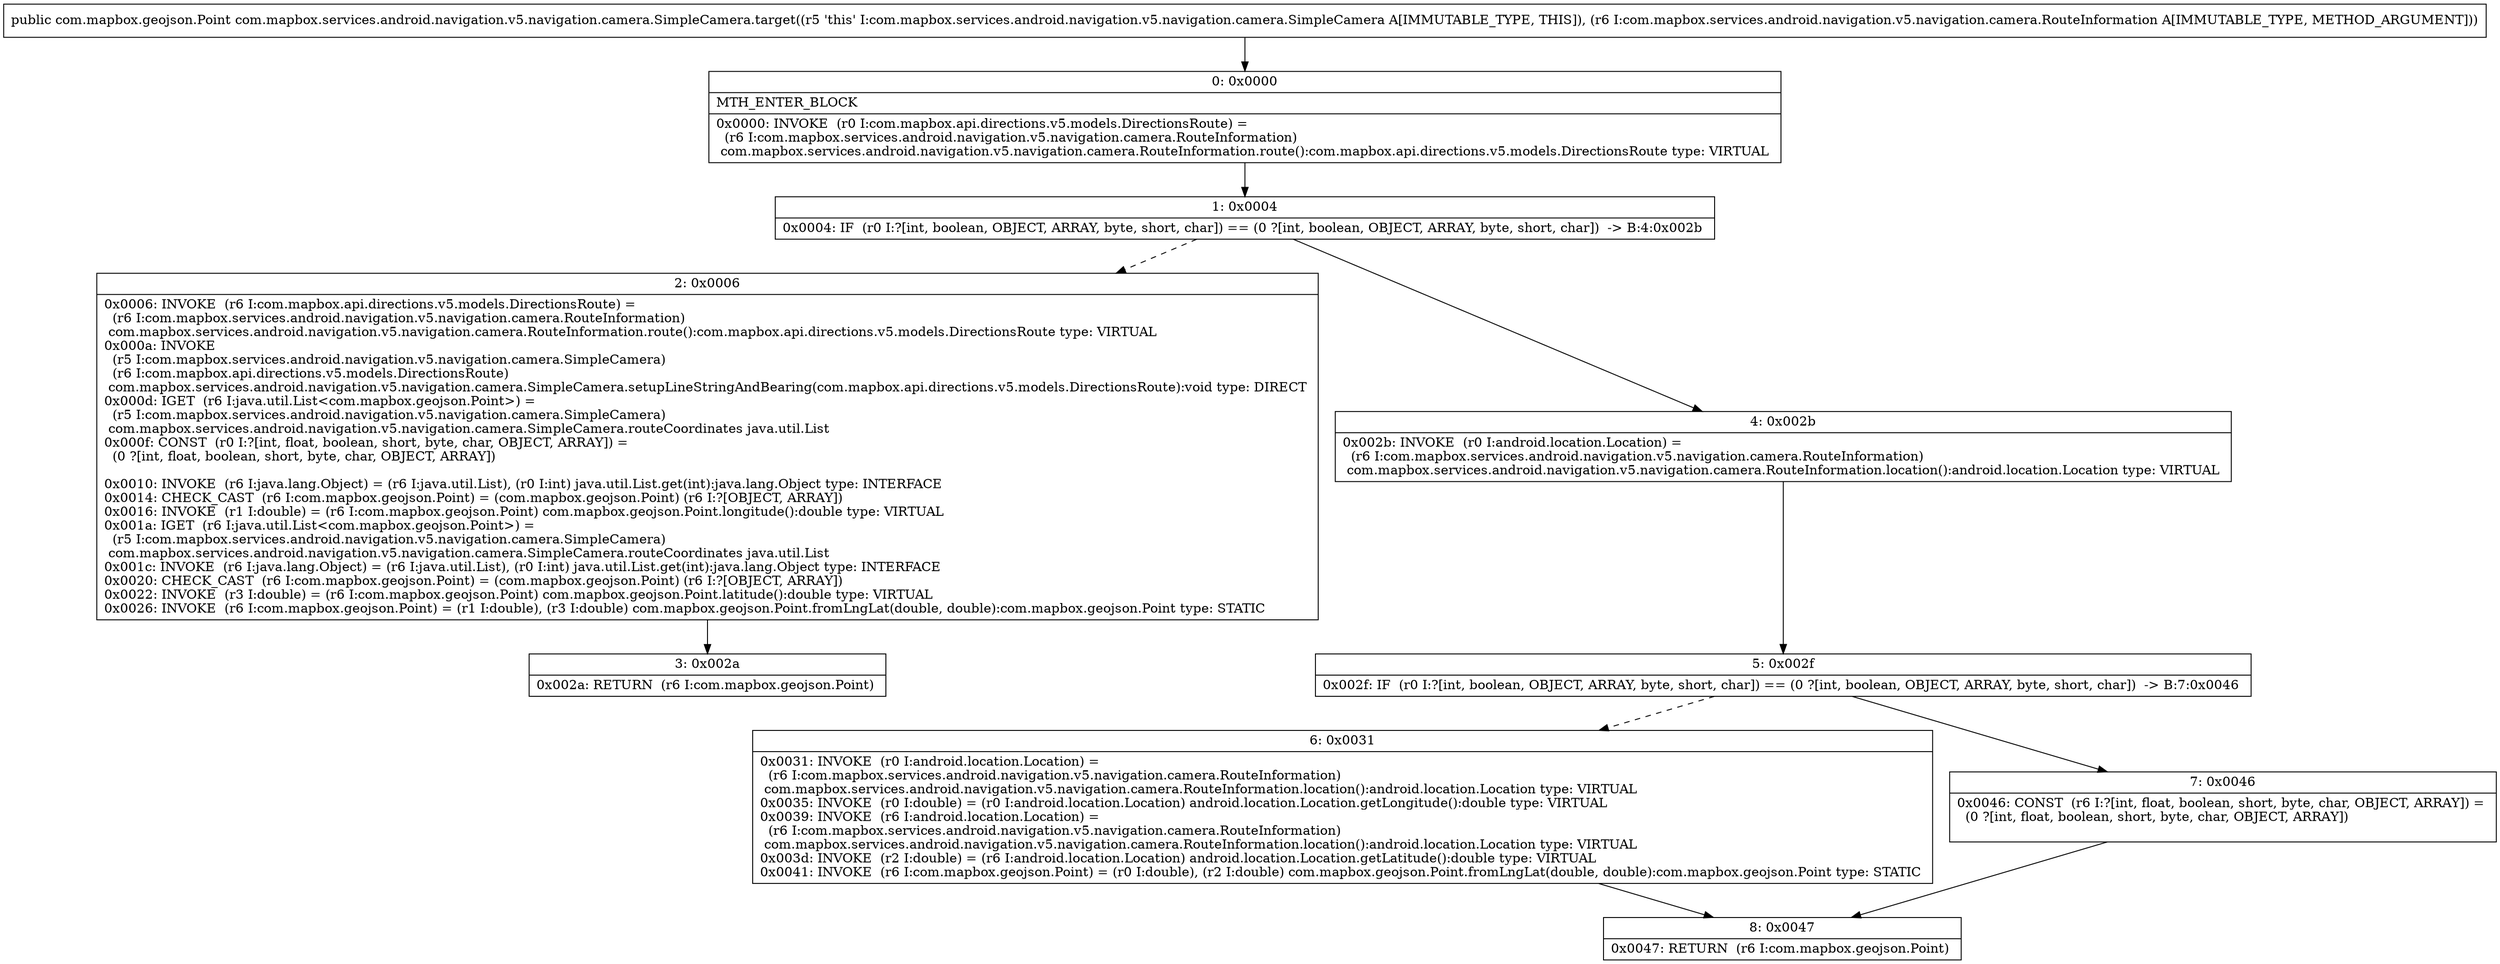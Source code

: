 digraph "CFG forcom.mapbox.services.android.navigation.v5.navigation.camera.SimpleCamera.target(Lcom\/mapbox\/services\/android\/navigation\/v5\/navigation\/camera\/RouteInformation;)Lcom\/mapbox\/geojson\/Point;" {
Node_0 [shape=record,label="{0\:\ 0x0000|MTH_ENTER_BLOCK\l|0x0000: INVOKE  (r0 I:com.mapbox.api.directions.v5.models.DirectionsRoute) = \l  (r6 I:com.mapbox.services.android.navigation.v5.navigation.camera.RouteInformation)\l com.mapbox.services.android.navigation.v5.navigation.camera.RouteInformation.route():com.mapbox.api.directions.v5.models.DirectionsRoute type: VIRTUAL \l}"];
Node_1 [shape=record,label="{1\:\ 0x0004|0x0004: IF  (r0 I:?[int, boolean, OBJECT, ARRAY, byte, short, char]) == (0 ?[int, boolean, OBJECT, ARRAY, byte, short, char])  \-\> B:4:0x002b \l}"];
Node_2 [shape=record,label="{2\:\ 0x0006|0x0006: INVOKE  (r6 I:com.mapbox.api.directions.v5.models.DirectionsRoute) = \l  (r6 I:com.mapbox.services.android.navigation.v5.navigation.camera.RouteInformation)\l com.mapbox.services.android.navigation.v5.navigation.camera.RouteInformation.route():com.mapbox.api.directions.v5.models.DirectionsRoute type: VIRTUAL \l0x000a: INVOKE  \l  (r5 I:com.mapbox.services.android.navigation.v5.navigation.camera.SimpleCamera)\l  (r6 I:com.mapbox.api.directions.v5.models.DirectionsRoute)\l com.mapbox.services.android.navigation.v5.navigation.camera.SimpleCamera.setupLineStringAndBearing(com.mapbox.api.directions.v5.models.DirectionsRoute):void type: DIRECT \l0x000d: IGET  (r6 I:java.util.List\<com.mapbox.geojson.Point\>) = \l  (r5 I:com.mapbox.services.android.navigation.v5.navigation.camera.SimpleCamera)\l com.mapbox.services.android.navigation.v5.navigation.camera.SimpleCamera.routeCoordinates java.util.List \l0x000f: CONST  (r0 I:?[int, float, boolean, short, byte, char, OBJECT, ARRAY]) = \l  (0 ?[int, float, boolean, short, byte, char, OBJECT, ARRAY])\l \l0x0010: INVOKE  (r6 I:java.lang.Object) = (r6 I:java.util.List), (r0 I:int) java.util.List.get(int):java.lang.Object type: INTERFACE \l0x0014: CHECK_CAST  (r6 I:com.mapbox.geojson.Point) = (com.mapbox.geojson.Point) (r6 I:?[OBJECT, ARRAY]) \l0x0016: INVOKE  (r1 I:double) = (r6 I:com.mapbox.geojson.Point) com.mapbox.geojson.Point.longitude():double type: VIRTUAL \l0x001a: IGET  (r6 I:java.util.List\<com.mapbox.geojson.Point\>) = \l  (r5 I:com.mapbox.services.android.navigation.v5.navigation.camera.SimpleCamera)\l com.mapbox.services.android.navigation.v5.navigation.camera.SimpleCamera.routeCoordinates java.util.List \l0x001c: INVOKE  (r6 I:java.lang.Object) = (r6 I:java.util.List), (r0 I:int) java.util.List.get(int):java.lang.Object type: INTERFACE \l0x0020: CHECK_CAST  (r6 I:com.mapbox.geojson.Point) = (com.mapbox.geojson.Point) (r6 I:?[OBJECT, ARRAY]) \l0x0022: INVOKE  (r3 I:double) = (r6 I:com.mapbox.geojson.Point) com.mapbox.geojson.Point.latitude():double type: VIRTUAL \l0x0026: INVOKE  (r6 I:com.mapbox.geojson.Point) = (r1 I:double), (r3 I:double) com.mapbox.geojson.Point.fromLngLat(double, double):com.mapbox.geojson.Point type: STATIC \l}"];
Node_3 [shape=record,label="{3\:\ 0x002a|0x002a: RETURN  (r6 I:com.mapbox.geojson.Point) \l}"];
Node_4 [shape=record,label="{4\:\ 0x002b|0x002b: INVOKE  (r0 I:android.location.Location) = \l  (r6 I:com.mapbox.services.android.navigation.v5.navigation.camera.RouteInformation)\l com.mapbox.services.android.navigation.v5.navigation.camera.RouteInformation.location():android.location.Location type: VIRTUAL \l}"];
Node_5 [shape=record,label="{5\:\ 0x002f|0x002f: IF  (r0 I:?[int, boolean, OBJECT, ARRAY, byte, short, char]) == (0 ?[int, boolean, OBJECT, ARRAY, byte, short, char])  \-\> B:7:0x0046 \l}"];
Node_6 [shape=record,label="{6\:\ 0x0031|0x0031: INVOKE  (r0 I:android.location.Location) = \l  (r6 I:com.mapbox.services.android.navigation.v5.navigation.camera.RouteInformation)\l com.mapbox.services.android.navigation.v5.navigation.camera.RouteInformation.location():android.location.Location type: VIRTUAL \l0x0035: INVOKE  (r0 I:double) = (r0 I:android.location.Location) android.location.Location.getLongitude():double type: VIRTUAL \l0x0039: INVOKE  (r6 I:android.location.Location) = \l  (r6 I:com.mapbox.services.android.navigation.v5.navigation.camera.RouteInformation)\l com.mapbox.services.android.navigation.v5.navigation.camera.RouteInformation.location():android.location.Location type: VIRTUAL \l0x003d: INVOKE  (r2 I:double) = (r6 I:android.location.Location) android.location.Location.getLatitude():double type: VIRTUAL \l0x0041: INVOKE  (r6 I:com.mapbox.geojson.Point) = (r0 I:double), (r2 I:double) com.mapbox.geojson.Point.fromLngLat(double, double):com.mapbox.geojson.Point type: STATIC \l}"];
Node_7 [shape=record,label="{7\:\ 0x0046|0x0046: CONST  (r6 I:?[int, float, boolean, short, byte, char, OBJECT, ARRAY]) = \l  (0 ?[int, float, boolean, short, byte, char, OBJECT, ARRAY])\l \l}"];
Node_8 [shape=record,label="{8\:\ 0x0047|0x0047: RETURN  (r6 I:com.mapbox.geojson.Point) \l}"];
MethodNode[shape=record,label="{public com.mapbox.geojson.Point com.mapbox.services.android.navigation.v5.navigation.camera.SimpleCamera.target((r5 'this' I:com.mapbox.services.android.navigation.v5.navigation.camera.SimpleCamera A[IMMUTABLE_TYPE, THIS]), (r6 I:com.mapbox.services.android.navigation.v5.navigation.camera.RouteInformation A[IMMUTABLE_TYPE, METHOD_ARGUMENT])) }"];
MethodNode -> Node_0;
Node_0 -> Node_1;
Node_1 -> Node_2[style=dashed];
Node_1 -> Node_4;
Node_2 -> Node_3;
Node_4 -> Node_5;
Node_5 -> Node_6[style=dashed];
Node_5 -> Node_7;
Node_6 -> Node_8;
Node_7 -> Node_8;
}

